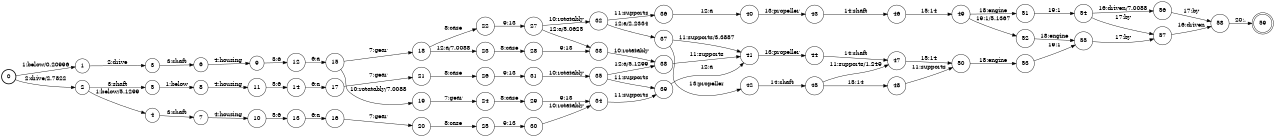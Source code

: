 digraph FST {
rankdir = LR;
size = "8.5,11";
label = "";
center = 1;
orientation = Portrait;
ranksep = "0.4";
nodesep = "0.25";
0 [label = "0", shape = circle, style = bold, fontsize = 14]
	0 -> 1 [label = "1:below/0.20996", fontsize = 14];
	0 -> 2 [label = "2:drive/2.7822", fontsize = 14];
1 [label = "1", shape = circle, style = solid, fontsize = 14]
	1 -> 3 [label = "2:drive", fontsize = 14];
2 [label = "2", shape = circle, style = solid, fontsize = 14]
	2 -> 4 [label = "1:below/5.1299", fontsize = 14];
	2 -> 5 [label = "3:shaft", fontsize = 14];
3 [label = "3", shape = circle, style = solid, fontsize = 14]
	3 -> 6 [label = "3:shaft", fontsize = 14];
4 [label = "4", shape = circle, style = solid, fontsize = 14]
	4 -> 7 [label = "3:shaft", fontsize = 14];
5 [label = "5", shape = circle, style = solid, fontsize = 14]
	5 -> 8 [label = "1:below", fontsize = 14];
6 [label = "6", shape = circle, style = solid, fontsize = 14]
	6 -> 9 [label = "4:housing", fontsize = 14];
7 [label = "7", shape = circle, style = solid, fontsize = 14]
	7 -> 10 [label = "4:housing", fontsize = 14];
8 [label = "8", shape = circle, style = solid, fontsize = 14]
	8 -> 11 [label = "4:housing", fontsize = 14];
9 [label = "9", shape = circle, style = solid, fontsize = 14]
	9 -> 12 [label = "5:6", fontsize = 14];
10 [label = "10", shape = circle, style = solid, fontsize = 14]
	10 -> 13 [label = "5:6", fontsize = 14];
11 [label = "11", shape = circle, style = solid, fontsize = 14]
	11 -> 14 [label = "5:6", fontsize = 14];
12 [label = "12", shape = circle, style = solid, fontsize = 14]
	12 -> 15 [label = "6:a", fontsize = 14];
13 [label = "13", shape = circle, style = solid, fontsize = 14]
	13 -> 16 [label = "6:a", fontsize = 14];
14 [label = "14", shape = circle, style = solid, fontsize = 14]
	14 -> 17 [label = "6:a", fontsize = 14];
15 [label = "15", shape = circle, style = solid, fontsize = 14]
	15 -> 18 [label = "7:gear", fontsize = 14];
	15 -> 19 [label = "10:rotatably/7.0088", fontsize = 14];
16 [label = "16", shape = circle, style = solid, fontsize = 14]
	16 -> 20 [label = "7:gear", fontsize = 14];
17 [label = "17", shape = circle, style = solid, fontsize = 14]
	17 -> 21 [label = "7:gear", fontsize = 14];
18 [label = "18", shape = circle, style = solid, fontsize = 14]
	18 -> 23 [label = "12:a/7.0088", fontsize = 14];
	18 -> 22 [label = "8:case", fontsize = 14];
19 [label = "19", shape = circle, style = solid, fontsize = 14]
	19 -> 24 [label = "7:gear", fontsize = 14];
20 [label = "20", shape = circle, style = solid, fontsize = 14]
	20 -> 25 [label = "8:case", fontsize = 14];
21 [label = "21", shape = circle, style = solid, fontsize = 14]
	21 -> 26 [label = "8:case", fontsize = 14];
22 [label = "22", shape = circle, style = solid, fontsize = 14]
	22 -> 27 [label = "9:13", fontsize = 14];
23 [label = "23", shape = circle, style = solid, fontsize = 14]
	23 -> 28 [label = "8:case", fontsize = 14];
24 [label = "24", shape = circle, style = solid, fontsize = 14]
	24 -> 29 [label = "8:case", fontsize = 14];
25 [label = "25", shape = circle, style = solid, fontsize = 14]
	25 -> 30 [label = "9:13", fontsize = 14];
26 [label = "26", shape = circle, style = solid, fontsize = 14]
	26 -> 31 [label = "9:13", fontsize = 14];
27 [label = "27", shape = circle, style = solid, fontsize = 14]
	27 -> 33 [label = "12:a/5.0625", fontsize = 14];
	27 -> 32 [label = "10:rotatably", fontsize = 14];
28 [label = "28", shape = circle, style = solid, fontsize = 14]
	28 -> 33 [label = "9:13", fontsize = 14];
29 [label = "29", shape = circle, style = solid, fontsize = 14]
	29 -> 34 [label = "9:13", fontsize = 14];
30 [label = "30", shape = circle, style = solid, fontsize = 14]
	30 -> 34 [label = "10:rotatably", fontsize = 14];
31 [label = "31", shape = circle, style = solid, fontsize = 14]
	31 -> 35 [label = "10:rotatably", fontsize = 14];
32 [label = "32", shape = circle, style = solid, fontsize = 14]
	32 -> 37 [label = "12:a/2.2334", fontsize = 14];
	32 -> 36 [label = "11:supports", fontsize = 14];
33 [label = "33", shape = circle, style = solid, fontsize = 14]
	33 -> 38 [label = "10:rotatably", fontsize = 14];
34 [label = "34", shape = circle, style = solid, fontsize = 14]
	34 -> 39 [label = "11:supports", fontsize = 14];
35 [label = "35", shape = circle, style = solid, fontsize = 14]
	35 -> 38 [label = "12:a/5.1299", fontsize = 14];
	35 -> 39 [label = "11:supports", fontsize = 14];
36 [label = "36", shape = circle, style = solid, fontsize = 14]
	36 -> 40 [label = "12:a", fontsize = 14];
37 [label = "37", shape = circle, style = solid, fontsize = 14]
	37 -> 41 [label = "11:supports/3.3887", fontsize = 14];
	37 -> 42 [label = "13:propeller", fontsize = 14];
38 [label = "38", shape = circle, style = solid, fontsize = 14]
	38 -> 41 [label = "11:supports", fontsize = 14];
39 [label = "39", shape = circle, style = solid, fontsize = 14]
	39 -> 41 [label = "12:a", fontsize = 14];
40 [label = "40", shape = circle, style = solid, fontsize = 14]
	40 -> 43 [label = "13:propeller", fontsize = 14];
41 [label = "41", shape = circle, style = solid, fontsize = 14]
	41 -> 44 [label = "13:propeller", fontsize = 14];
42 [label = "42", shape = circle, style = solid, fontsize = 14]
	42 -> 45 [label = "14:shaft", fontsize = 14];
43 [label = "43", shape = circle, style = solid, fontsize = 14]
	43 -> 46 [label = "14:shaft", fontsize = 14];
44 [label = "44", shape = circle, style = solid, fontsize = 14]
	44 -> 47 [label = "14:shaft", fontsize = 14];
45 [label = "45", shape = circle, style = solid, fontsize = 14]
	45 -> 47 [label = "11:supports/1.249", fontsize = 14];
	45 -> 48 [label = "15:14", fontsize = 14];
46 [label = "46", shape = circle, style = solid, fontsize = 14]
	46 -> 49 [label = "15:14", fontsize = 14];
47 [label = "47", shape = circle, style = solid, fontsize = 14]
	47 -> 50 [label = "15:14", fontsize = 14];
48 [label = "48", shape = circle, style = solid, fontsize = 14]
	48 -> 50 [label = "11:supports", fontsize = 14];
49 [label = "49", shape = circle, style = solid, fontsize = 14]
	49 -> 51 [label = "18:engine", fontsize = 14];
	49 -> 52 [label = "19:1/5.1367", fontsize = 14];
50 [label = "50", shape = circle, style = solid, fontsize = 14]
	50 -> 53 [label = "18:engine", fontsize = 14];
51 [label = "51", shape = circle, style = solid, fontsize = 14]
	51 -> 54 [label = "19:1", fontsize = 14];
52 [label = "52", shape = circle, style = solid, fontsize = 14]
	52 -> 55 [label = "18:engine", fontsize = 14];
53 [label = "53", shape = circle, style = solid, fontsize = 14]
	53 -> 55 [label = "19:1", fontsize = 14];
54 [label = "54", shape = circle, style = solid, fontsize = 14]
	54 -> 56 [label = "16:driven/7.0088", fontsize = 14];
	54 -> 57 [label = "17:by", fontsize = 14];
55 [label = "55", shape = circle, style = solid, fontsize = 14]
	55 -> 57 [label = "17:by", fontsize = 14];
56 [label = "56", shape = circle, style = solid, fontsize = 14]
	56 -> 58 [label = "17:by", fontsize = 14];
57 [label = "57", shape = circle, style = solid, fontsize = 14]
	57 -> 58 [label = "16:driven", fontsize = 14];
58 [label = "58", shape = circle, style = solid, fontsize = 14]
	58 -> 59 [label = "20:.", fontsize = 14];
59 [label = "59", shape = doublecircle, style = solid, fontsize = 14]
}
